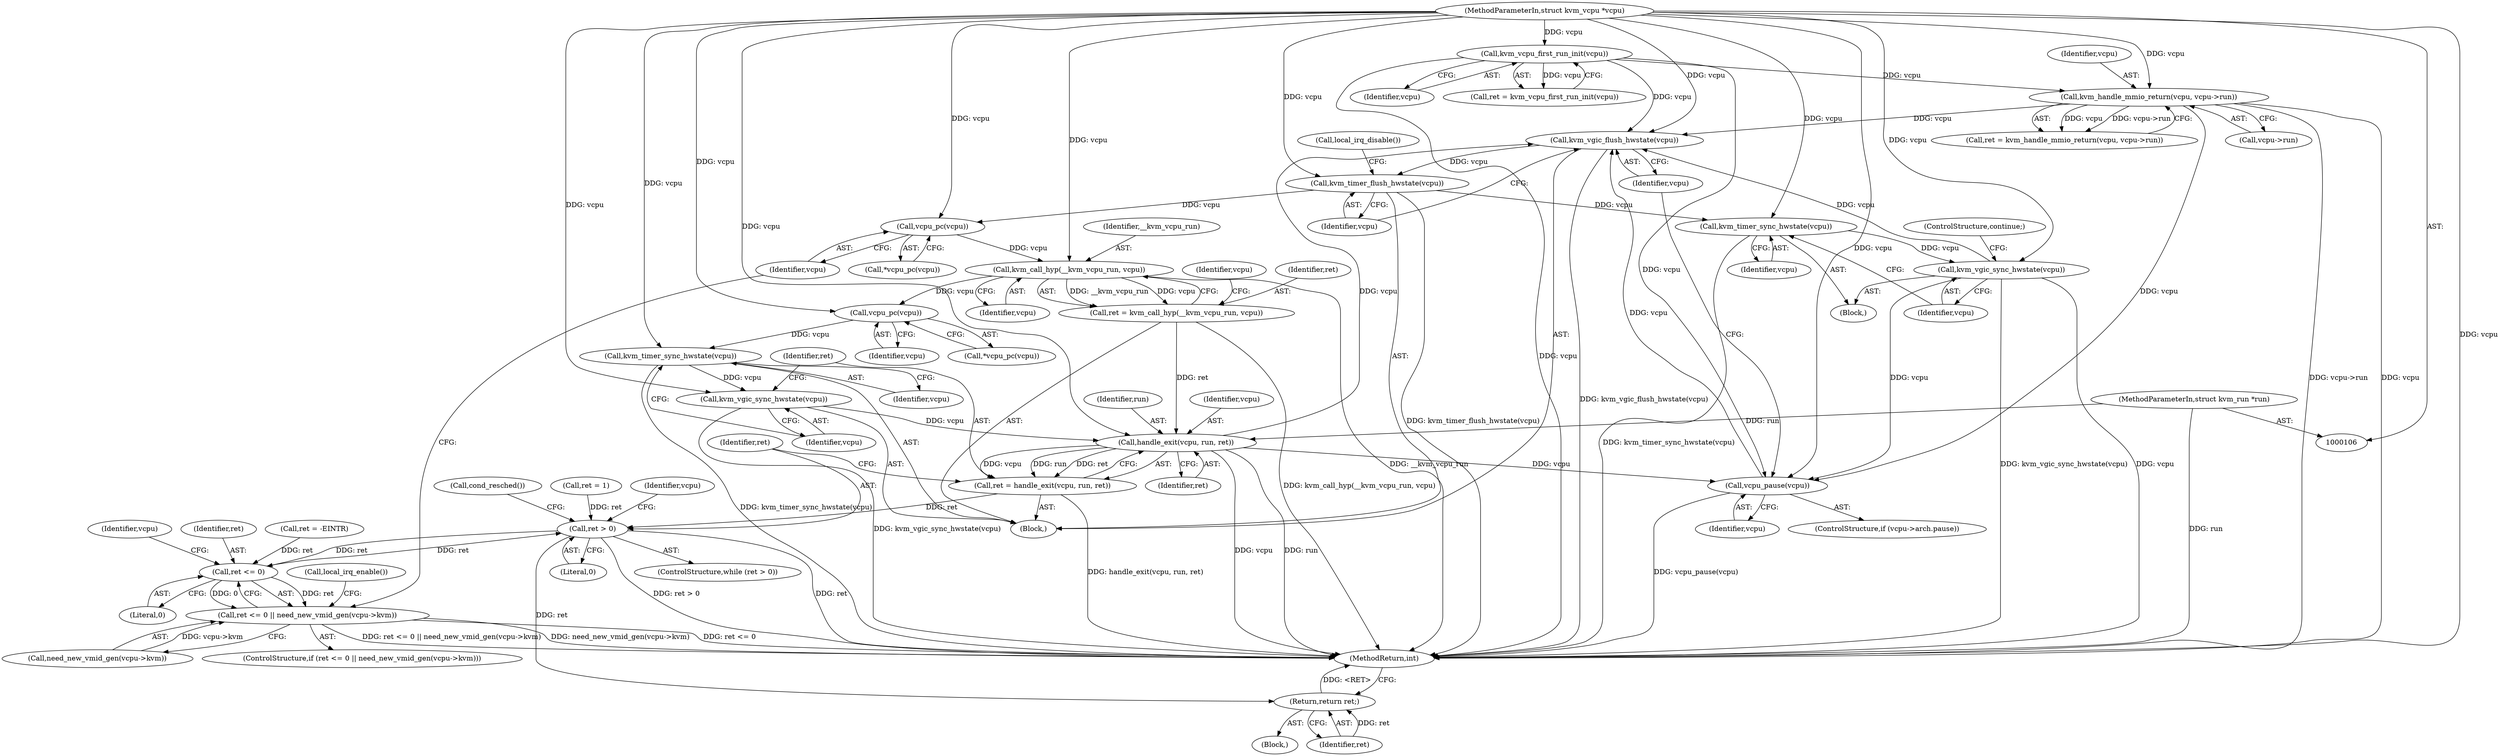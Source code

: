 digraph "0_linux_e8180dcaa8470ceca21109f143876fdcd9fe050a_0@pointer" {
"1000188" [label="(Call,kvm_vgic_flush_hwstate(vcpu))"];
"1000126" [label="(Call,kvm_vcpu_first_run_init(vcpu))"];
"1000107" [label="(MethodParameterIn,struct kvm_vcpu *vcpu)"];
"1000261" [label="(Call,handle_exit(vcpu, run, ret))"];
"1000257" [label="(Call,kvm_vgic_sync_hwstate(vcpu))"];
"1000255" [label="(Call,kvm_timer_sync_hwstate(vcpu))"];
"1000252" [label="(Call,vcpu_pc(vcpu))"];
"1000234" [label="(Call,kvm_call_hyp(__kvm_vcpu_run, vcpu))"];
"1000224" [label="(Call,vcpu_pc(vcpu))"];
"1000190" [label="(Call,kvm_timer_flush_hwstate(vcpu))"];
"1000188" [label="(Call,kvm_vgic_flush_hwstate(vcpu))"];
"1000219" [label="(Call,kvm_vgic_sync_hwstate(vcpu))"];
"1000217" [label="(Call,kvm_timer_sync_hwstate(vcpu))"];
"1000186" [label="(Call,vcpu_pause(vcpu))"];
"1000141" [label="(Call,kvm_handle_mmio_return(vcpu, vcpu->run))"];
"1000108" [label="(MethodParameterIn,struct kvm_run *run)"];
"1000232" [label="(Call,ret = kvm_call_hyp(__kvm_vcpu_run, vcpu))"];
"1000259" [label="(Call,ret = handle_exit(vcpu, run, ret))"];
"1000171" [label="(Call,ret > 0)"];
"1000208" [label="(Call,ret <= 0)"];
"1000207" [label="(Call,ret <= 0 || need_new_vmid_gen(vcpu->kvm))"];
"1000274" [label="(Return,return ret;)"];
"1000234" [label="(Call,kvm_call_hyp(__kvm_vcpu_run, vcpu))"];
"1000258" [label="(Identifier,vcpu)"];
"1000180" [label="(ControlStructure,if (vcpu->arch.pause))"];
"1000188" [label="(Call,kvm_vgic_flush_hwstate(vcpu))"];
"1000190" [label="(Call,kvm_timer_flush_hwstate(vcpu))"];
"1000127" [label="(Identifier,vcpu)"];
"1000263" [label="(Identifier,run)"];
"1000239" [label="(Identifier,vcpu)"];
"1000107" [label="(MethodParameterIn,struct kvm_vcpu *vcpu)"];
"1000170" [label="(ControlStructure,while (ret > 0))"];
"1000192" [label="(Call,local_irq_disable())"];
"1000174" [label="(Block,)"];
"1000252" [label="(Call,vcpu_pc(vcpu))"];
"1000255" [label="(Call,kvm_timer_sync_hwstate(vcpu))"];
"1000187" [label="(Identifier,vcpu)"];
"1000126" [label="(Call,kvm_vcpu_first_run_init(vcpu))"];
"1000262" [label="(Identifier,vcpu)"];
"1000219" [label="(Call,kvm_vgic_sync_hwstate(vcpu))"];
"1000124" [label="(Call,ret = kvm_vcpu_first_run_init(vcpu))"];
"1000218" [label="(Identifier,vcpu)"];
"1000186" [label="(Call,vcpu_pause(vcpu))"];
"1000235" [label="(Identifier,__kvm_vcpu_run)"];
"1000142" [label="(Identifier,vcpu)"];
"1000261" [label="(Call,handle_exit(vcpu, run, ret))"];
"1000221" [label="(ControlStructure,continue;)"];
"1000207" [label="(Call,ret <= 0 || need_new_vmid_gen(vcpu->kvm))"];
"1000109" [label="(Block,)"];
"1000251" [label="(Call,*vcpu_pc(vcpu))"];
"1000257" [label="(Call,kvm_vgic_sync_hwstate(vcpu))"];
"1000223" [label="(Call,*vcpu_pc(vcpu))"];
"1000208" [label="(Call,ret <= 0)"];
"1000206" [label="(ControlStructure,if (ret <= 0 || need_new_vmid_gen(vcpu->kvm)))"];
"1000274" [label="(Return,return ret;)"];
"1000162" [label="(Call,ret = 1)"];
"1000189" [label="(Identifier,vcpu)"];
"1000276" [label="(MethodReturn,int)"];
"1000225" [label="(Identifier,vcpu)"];
"1000217" [label="(Call,kvm_timer_sync_hwstate(vcpu))"];
"1000108" [label="(MethodParameterIn,struct kvm_run *run)"];
"1000172" [label="(Identifier,ret)"];
"1000236" [label="(Identifier,vcpu)"];
"1000210" [label="(Literal,0)"];
"1000264" [label="(Identifier,ret)"];
"1000215" [label="(Block,)"];
"1000211" [label="(Call,need_new_vmid_gen(vcpu->kvm))"];
"1000141" [label="(Call,kvm_handle_mmio_return(vcpu, vcpu->run))"];
"1000275" [label="(Identifier,ret)"];
"1000171" [label="(Call,ret > 0)"];
"1000256" [label="(Identifier,vcpu)"];
"1000267" [label="(Identifier,vcpu)"];
"1000259" [label="(Call,ret = handle_exit(vcpu, run, ret))"];
"1000143" [label="(Call,vcpu->run)"];
"1000173" [label="(Literal,0)"];
"1000139" [label="(Call,ret = kvm_handle_mmio_return(vcpu, vcpu->run))"];
"1000253" [label="(Identifier,vcpu)"];
"1000232" [label="(Call,ret = kvm_call_hyp(__kvm_vcpu_run, vcpu))"];
"1000224" [label="(Call,vcpu_pc(vcpu))"];
"1000191" [label="(Identifier,vcpu)"];
"1000220" [label="(Identifier,vcpu)"];
"1000216" [label="(Call,local_irq_enable())"];
"1000175" [label="(Call,cond_resched())"];
"1000197" [label="(Call,ret = -EINTR)"];
"1000260" [label="(Identifier,ret)"];
"1000213" [label="(Identifier,vcpu)"];
"1000233" [label="(Identifier,ret)"];
"1000209" [label="(Identifier,ret)"];
"1000188" -> "1000174"  [label="AST: "];
"1000188" -> "1000189"  [label="CFG: "];
"1000189" -> "1000188"  [label="AST: "];
"1000191" -> "1000188"  [label="CFG: "];
"1000188" -> "1000276"  [label="DDG: kvm_vgic_flush_hwstate(vcpu)"];
"1000126" -> "1000188"  [label="DDG: vcpu"];
"1000261" -> "1000188"  [label="DDG: vcpu"];
"1000219" -> "1000188"  [label="DDG: vcpu"];
"1000186" -> "1000188"  [label="DDG: vcpu"];
"1000141" -> "1000188"  [label="DDG: vcpu"];
"1000107" -> "1000188"  [label="DDG: vcpu"];
"1000188" -> "1000190"  [label="DDG: vcpu"];
"1000126" -> "1000124"  [label="AST: "];
"1000126" -> "1000127"  [label="CFG: "];
"1000127" -> "1000126"  [label="AST: "];
"1000124" -> "1000126"  [label="CFG: "];
"1000126" -> "1000276"  [label="DDG: vcpu"];
"1000126" -> "1000124"  [label="DDG: vcpu"];
"1000107" -> "1000126"  [label="DDG: vcpu"];
"1000126" -> "1000141"  [label="DDG: vcpu"];
"1000126" -> "1000186"  [label="DDG: vcpu"];
"1000107" -> "1000106"  [label="AST: "];
"1000107" -> "1000276"  [label="DDG: vcpu"];
"1000107" -> "1000141"  [label="DDG: vcpu"];
"1000107" -> "1000186"  [label="DDG: vcpu"];
"1000107" -> "1000190"  [label="DDG: vcpu"];
"1000107" -> "1000217"  [label="DDG: vcpu"];
"1000107" -> "1000219"  [label="DDG: vcpu"];
"1000107" -> "1000224"  [label="DDG: vcpu"];
"1000107" -> "1000234"  [label="DDG: vcpu"];
"1000107" -> "1000252"  [label="DDG: vcpu"];
"1000107" -> "1000255"  [label="DDG: vcpu"];
"1000107" -> "1000257"  [label="DDG: vcpu"];
"1000107" -> "1000261"  [label="DDG: vcpu"];
"1000261" -> "1000259"  [label="AST: "];
"1000261" -> "1000264"  [label="CFG: "];
"1000262" -> "1000261"  [label="AST: "];
"1000263" -> "1000261"  [label="AST: "];
"1000264" -> "1000261"  [label="AST: "];
"1000259" -> "1000261"  [label="CFG: "];
"1000261" -> "1000276"  [label="DDG: run"];
"1000261" -> "1000276"  [label="DDG: vcpu"];
"1000261" -> "1000186"  [label="DDG: vcpu"];
"1000261" -> "1000259"  [label="DDG: vcpu"];
"1000261" -> "1000259"  [label="DDG: run"];
"1000261" -> "1000259"  [label="DDG: ret"];
"1000257" -> "1000261"  [label="DDG: vcpu"];
"1000108" -> "1000261"  [label="DDG: run"];
"1000232" -> "1000261"  [label="DDG: ret"];
"1000257" -> "1000174"  [label="AST: "];
"1000257" -> "1000258"  [label="CFG: "];
"1000258" -> "1000257"  [label="AST: "];
"1000260" -> "1000257"  [label="CFG: "];
"1000257" -> "1000276"  [label="DDG: kvm_vgic_sync_hwstate(vcpu)"];
"1000255" -> "1000257"  [label="DDG: vcpu"];
"1000255" -> "1000174"  [label="AST: "];
"1000255" -> "1000256"  [label="CFG: "];
"1000256" -> "1000255"  [label="AST: "];
"1000258" -> "1000255"  [label="CFG: "];
"1000255" -> "1000276"  [label="DDG: kvm_timer_sync_hwstate(vcpu)"];
"1000252" -> "1000255"  [label="DDG: vcpu"];
"1000252" -> "1000251"  [label="AST: "];
"1000252" -> "1000253"  [label="CFG: "];
"1000253" -> "1000252"  [label="AST: "];
"1000251" -> "1000252"  [label="CFG: "];
"1000234" -> "1000252"  [label="DDG: vcpu"];
"1000234" -> "1000232"  [label="AST: "];
"1000234" -> "1000236"  [label="CFG: "];
"1000235" -> "1000234"  [label="AST: "];
"1000236" -> "1000234"  [label="AST: "];
"1000232" -> "1000234"  [label="CFG: "];
"1000234" -> "1000276"  [label="DDG: __kvm_vcpu_run"];
"1000234" -> "1000232"  [label="DDG: __kvm_vcpu_run"];
"1000234" -> "1000232"  [label="DDG: vcpu"];
"1000224" -> "1000234"  [label="DDG: vcpu"];
"1000224" -> "1000223"  [label="AST: "];
"1000224" -> "1000225"  [label="CFG: "];
"1000225" -> "1000224"  [label="AST: "];
"1000223" -> "1000224"  [label="CFG: "];
"1000190" -> "1000224"  [label="DDG: vcpu"];
"1000190" -> "1000174"  [label="AST: "];
"1000190" -> "1000191"  [label="CFG: "];
"1000191" -> "1000190"  [label="AST: "];
"1000192" -> "1000190"  [label="CFG: "];
"1000190" -> "1000276"  [label="DDG: kvm_timer_flush_hwstate(vcpu)"];
"1000190" -> "1000217"  [label="DDG: vcpu"];
"1000219" -> "1000215"  [label="AST: "];
"1000219" -> "1000220"  [label="CFG: "];
"1000220" -> "1000219"  [label="AST: "];
"1000221" -> "1000219"  [label="CFG: "];
"1000219" -> "1000276"  [label="DDG: kvm_vgic_sync_hwstate(vcpu)"];
"1000219" -> "1000276"  [label="DDG: vcpu"];
"1000219" -> "1000186"  [label="DDG: vcpu"];
"1000217" -> "1000219"  [label="DDG: vcpu"];
"1000217" -> "1000215"  [label="AST: "];
"1000217" -> "1000218"  [label="CFG: "];
"1000218" -> "1000217"  [label="AST: "];
"1000220" -> "1000217"  [label="CFG: "];
"1000217" -> "1000276"  [label="DDG: kvm_timer_sync_hwstate(vcpu)"];
"1000186" -> "1000180"  [label="AST: "];
"1000186" -> "1000187"  [label="CFG: "];
"1000187" -> "1000186"  [label="AST: "];
"1000189" -> "1000186"  [label="CFG: "];
"1000186" -> "1000276"  [label="DDG: vcpu_pause(vcpu)"];
"1000141" -> "1000186"  [label="DDG: vcpu"];
"1000141" -> "1000139"  [label="AST: "];
"1000141" -> "1000143"  [label="CFG: "];
"1000142" -> "1000141"  [label="AST: "];
"1000143" -> "1000141"  [label="AST: "];
"1000139" -> "1000141"  [label="CFG: "];
"1000141" -> "1000276"  [label="DDG: vcpu"];
"1000141" -> "1000276"  [label="DDG: vcpu->run"];
"1000141" -> "1000139"  [label="DDG: vcpu"];
"1000141" -> "1000139"  [label="DDG: vcpu->run"];
"1000108" -> "1000106"  [label="AST: "];
"1000108" -> "1000276"  [label="DDG: run"];
"1000232" -> "1000174"  [label="AST: "];
"1000233" -> "1000232"  [label="AST: "];
"1000239" -> "1000232"  [label="CFG: "];
"1000232" -> "1000276"  [label="DDG: kvm_call_hyp(__kvm_vcpu_run, vcpu)"];
"1000259" -> "1000174"  [label="AST: "];
"1000260" -> "1000259"  [label="AST: "];
"1000172" -> "1000259"  [label="CFG: "];
"1000259" -> "1000276"  [label="DDG: handle_exit(vcpu, run, ret)"];
"1000259" -> "1000171"  [label="DDG: ret"];
"1000171" -> "1000170"  [label="AST: "];
"1000171" -> "1000173"  [label="CFG: "];
"1000172" -> "1000171"  [label="AST: "];
"1000173" -> "1000171"  [label="AST: "];
"1000175" -> "1000171"  [label="CFG: "];
"1000267" -> "1000171"  [label="CFG: "];
"1000171" -> "1000276"  [label="DDG: ret"];
"1000171" -> "1000276"  [label="DDG: ret > 0"];
"1000208" -> "1000171"  [label="DDG: ret"];
"1000162" -> "1000171"  [label="DDG: ret"];
"1000171" -> "1000208"  [label="DDG: ret"];
"1000171" -> "1000274"  [label="DDG: ret"];
"1000208" -> "1000207"  [label="AST: "];
"1000208" -> "1000210"  [label="CFG: "];
"1000209" -> "1000208"  [label="AST: "];
"1000210" -> "1000208"  [label="AST: "];
"1000213" -> "1000208"  [label="CFG: "];
"1000207" -> "1000208"  [label="CFG: "];
"1000208" -> "1000207"  [label="DDG: ret"];
"1000208" -> "1000207"  [label="DDG: 0"];
"1000197" -> "1000208"  [label="DDG: ret"];
"1000207" -> "1000206"  [label="AST: "];
"1000207" -> "1000211"  [label="CFG: "];
"1000211" -> "1000207"  [label="AST: "];
"1000216" -> "1000207"  [label="CFG: "];
"1000225" -> "1000207"  [label="CFG: "];
"1000207" -> "1000276"  [label="DDG: ret <= 0"];
"1000207" -> "1000276"  [label="DDG: ret <= 0 || need_new_vmid_gen(vcpu->kvm)"];
"1000207" -> "1000276"  [label="DDG: need_new_vmid_gen(vcpu->kvm)"];
"1000211" -> "1000207"  [label="DDG: vcpu->kvm"];
"1000274" -> "1000109"  [label="AST: "];
"1000274" -> "1000275"  [label="CFG: "];
"1000275" -> "1000274"  [label="AST: "];
"1000276" -> "1000274"  [label="CFG: "];
"1000274" -> "1000276"  [label="DDG: <RET>"];
"1000275" -> "1000274"  [label="DDG: ret"];
}
